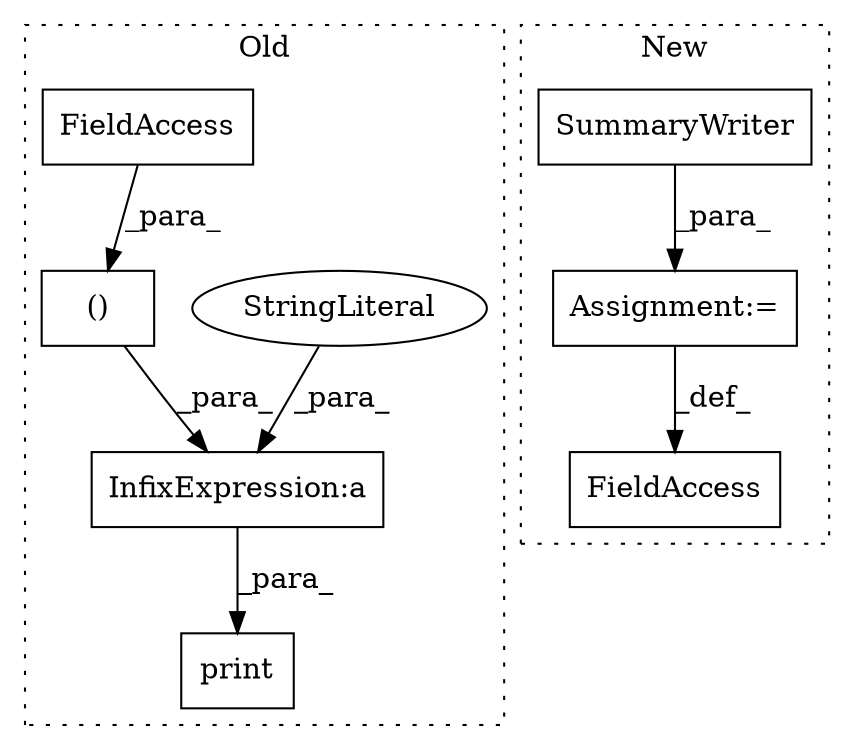 digraph G {
subgraph cluster0 {
1 [label="print" a="32" s="4120,4181" l="6,2" shape="box"];
4 [label="InfixExpression:a" a="27" s="4134" l="14" shape="box"];
5 [label="StringLiteral" a="45" s="4126" l="8" shape="ellipse"];
7 [label="()" a="106" s="4148" l="33" shape="box"];
8 [label="FieldAccess" a="22" s="4170" l="11" shape="box"];
label = "Old";
style="dotted";
}
subgraph cluster1 {
2 [label="SummaryWriter" a="32" s="3288,3314" l="14,1" shape="box"];
3 [label="FieldAccess" a="22" s="3281" l="6" shape="box"];
6 [label="Assignment:=" a="7" s="3287" l="1" shape="box"];
label = "New";
style="dotted";
}
2 -> 6 [label="_para_"];
4 -> 1 [label="_para_"];
5 -> 4 [label="_para_"];
6 -> 3 [label="_def_"];
7 -> 4 [label="_para_"];
8 -> 7 [label="_para_"];
}